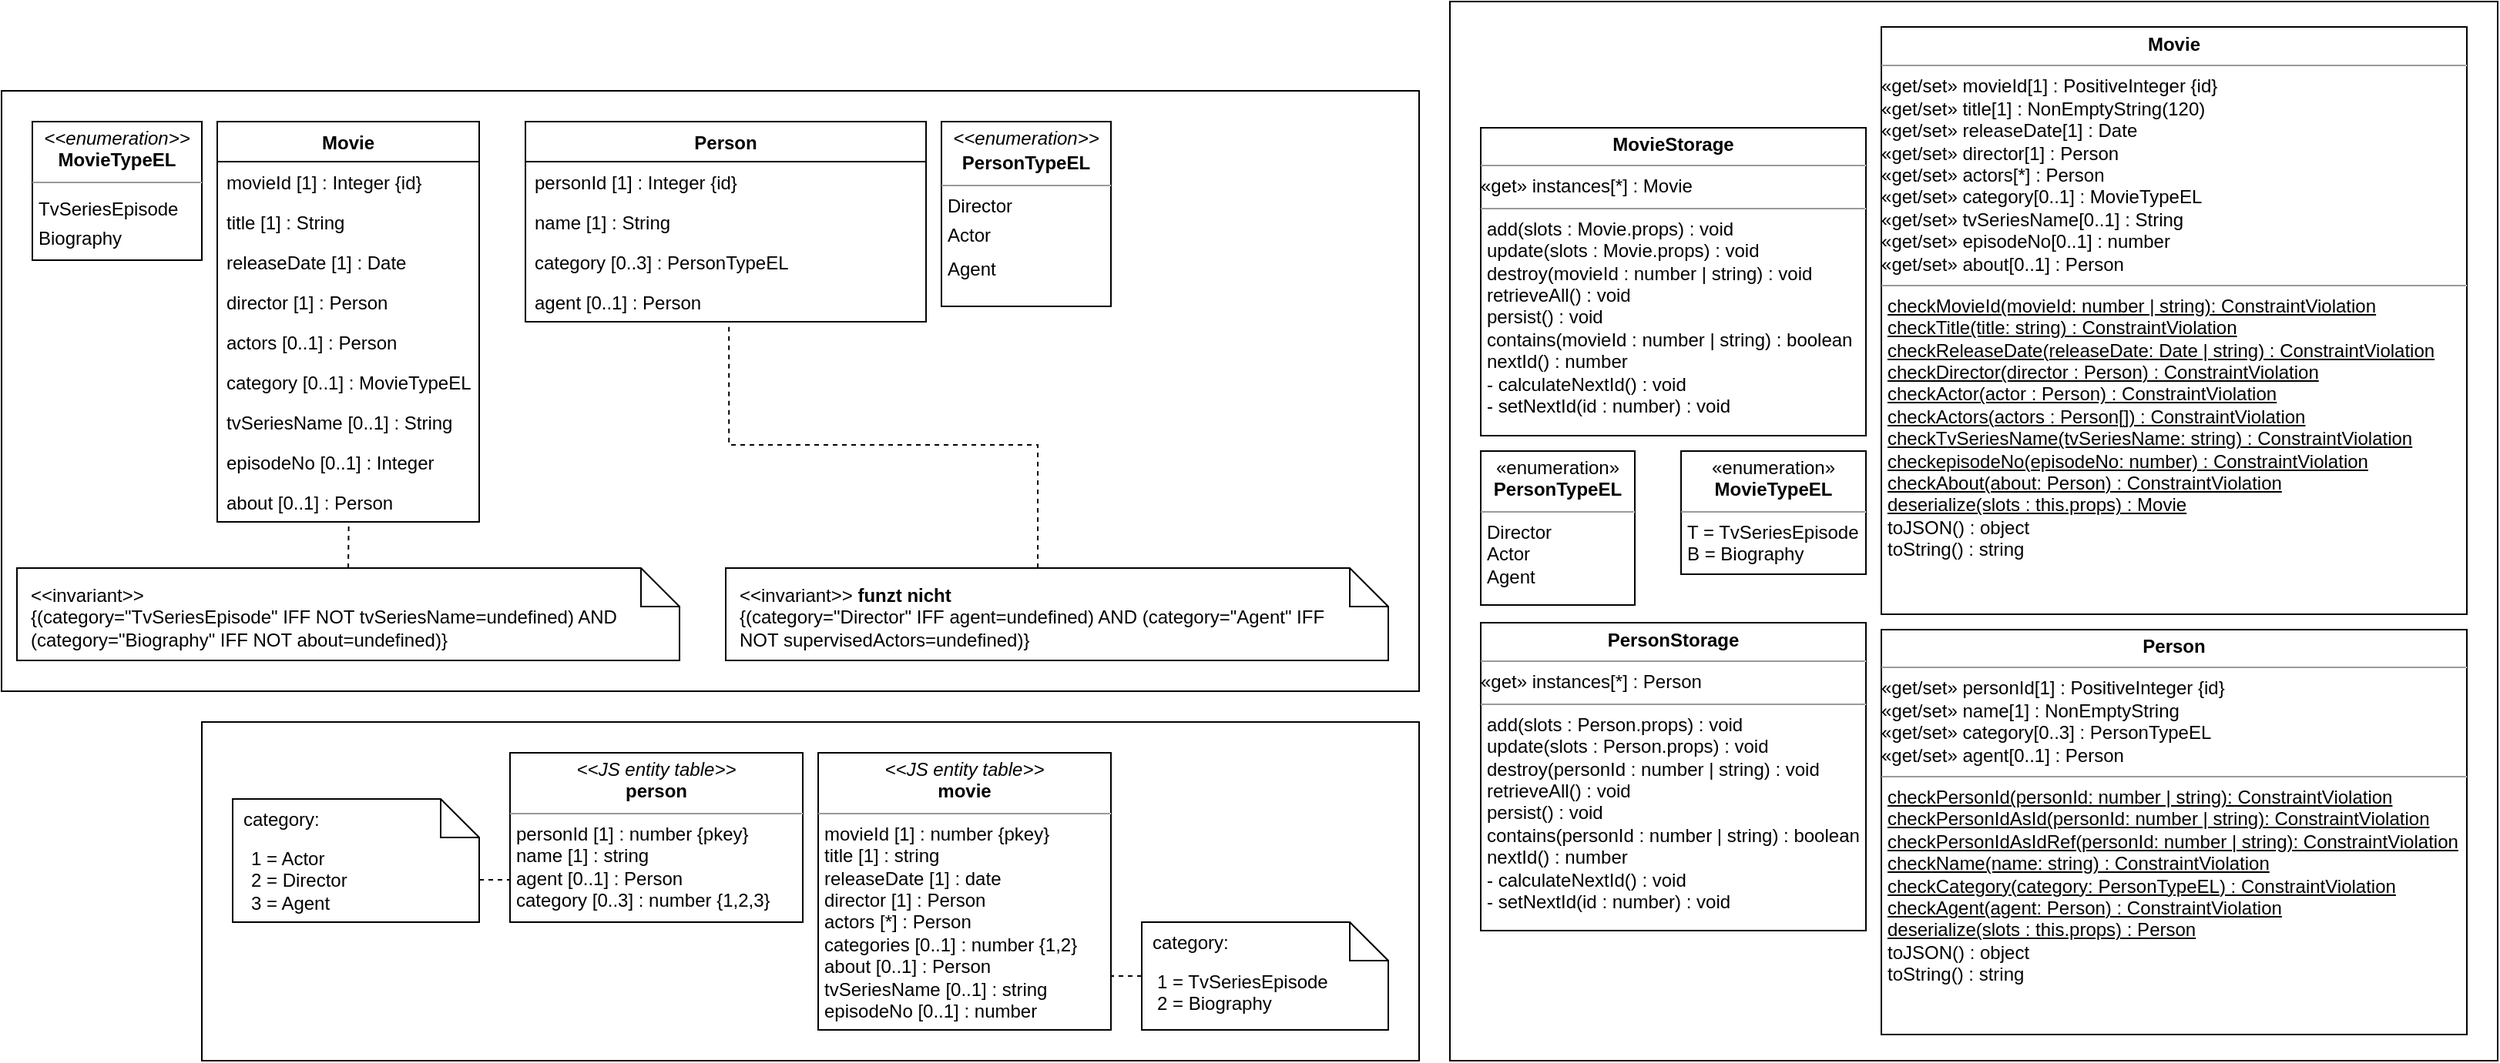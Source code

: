<mxfile version="14.4.3" type="device"><diagram id="C5RBs43oDa-KdzZeNtuy" name="Page-1"><mxGraphModel dx="1922" dy="967" grid="1" gridSize="10" guides="1" tooltips="1" connect="1" arrows="1" fold="1" page="1" pageScale="1" pageWidth="827" pageHeight="1169" math="0" shadow="0"><root><mxCell id="WIyWlLk6GJQsqaUBKTNV-0"/><mxCell id="WIyWlLk6GJQsqaUBKTNV-1" parent="WIyWlLk6GJQsqaUBKTNV-0"/><mxCell id="AiDLOVxyyyKSVVSem9uU-31" value="" style="rounded=0;whiteSpace=wrap;html=1;" parent="WIyWlLk6GJQsqaUBKTNV-1" vertex="1"><mxGeometry x="210" y="710" width="790" height="220" as="geometry"/></mxCell><mxCell id="AiDLOVxyyyKSVVSem9uU-30" value="" style="rounded=0;whiteSpace=wrap;html=1;" parent="WIyWlLk6GJQsqaUBKTNV-1" vertex="1"><mxGeometry x="1020" y="242" width="680" height="688" as="geometry"/></mxCell><mxCell id="AiDLOVxyyyKSVVSem9uU-29" value="" style="rounded=0;whiteSpace=wrap;html=1;" parent="WIyWlLk6GJQsqaUBKTNV-1" vertex="1"><mxGeometry x="80" y="300" width="920" height="390" as="geometry"/></mxCell><mxCell id="E2yYPZg1wh969ZT313KY-0" value="Movie" style="swimlane;fontStyle=1;childLayout=stackLayout;horizontal=1;startSize=26;fillColor=none;horizontalStack=0;resizeParent=1;resizeParentMax=0;resizeLast=0;collapsible=1;marginBottom=0;" parent="WIyWlLk6GJQsqaUBKTNV-1" vertex="1"><mxGeometry x="220" y="320" width="170" height="260" as="geometry"/></mxCell><mxCell id="E2yYPZg1wh969ZT313KY-1" value="movieId [1] : Integer {id}" style="text;strokeColor=none;fillColor=none;align=left;verticalAlign=top;spacingLeft=4;spacingRight=4;overflow=hidden;rotatable=0;points=[[0,0.5],[1,0.5]];portConstraint=eastwest;" parent="E2yYPZg1wh969ZT313KY-0" vertex="1"><mxGeometry y="26" width="170" height="26" as="geometry"/></mxCell><mxCell id="E2yYPZg1wh969ZT313KY-2" value="title [1] : String" style="text;strokeColor=none;fillColor=none;align=left;verticalAlign=top;spacingLeft=4;spacingRight=4;overflow=hidden;rotatable=0;points=[[0,0.5],[1,0.5]];portConstraint=eastwest;" parent="E2yYPZg1wh969ZT313KY-0" vertex="1"><mxGeometry y="52" width="170" height="26" as="geometry"/></mxCell><mxCell id="E2yYPZg1wh969ZT313KY-3" value="releaseDate [1] : Date" style="text;strokeColor=none;fillColor=none;align=left;verticalAlign=top;spacingLeft=4;spacingRight=4;overflow=hidden;rotatable=0;points=[[0,0.5],[1,0.5]];portConstraint=eastwest;" parent="E2yYPZg1wh969ZT313KY-0" vertex="1"><mxGeometry y="78" width="170" height="26" as="geometry"/></mxCell><mxCell id="E2yYPZg1wh969ZT313KY-18" value="director [1] : Person" style="text;strokeColor=none;fillColor=none;align=left;verticalAlign=top;spacingLeft=4;spacingRight=4;overflow=hidden;rotatable=0;points=[[0,0.5],[1,0.5]];portConstraint=eastwest;" parent="E2yYPZg1wh969ZT313KY-0" vertex="1"><mxGeometry y="104" width="170" height="26" as="geometry"/></mxCell><mxCell id="E2yYPZg1wh969ZT313KY-19" value="actors [0..1] : Person" style="text;strokeColor=none;fillColor=none;align=left;verticalAlign=top;spacingLeft=4;spacingRight=4;overflow=hidden;rotatable=0;points=[[0,0.5],[1,0.5]];portConstraint=eastwest;" parent="E2yYPZg1wh969ZT313KY-0" vertex="1"><mxGeometry y="130" width="170" height="26" as="geometry"/></mxCell><mxCell id="E2yYPZg1wh969ZT313KY-4" value="category [0..1] : MovieTypeEL" style="text;strokeColor=none;fillColor=none;align=left;verticalAlign=top;spacingLeft=4;spacingRight=4;overflow=hidden;rotatable=0;points=[[0,0.5],[1,0.5]];portConstraint=eastwest;" parent="E2yYPZg1wh969ZT313KY-0" vertex="1"><mxGeometry y="156" width="170" height="26" as="geometry"/></mxCell><mxCell id="E2yYPZg1wh969ZT313KY-7" value="tvSeriesName [0..1] : String" style="text;strokeColor=none;fillColor=none;align=left;verticalAlign=top;spacingLeft=4;spacingRight=4;overflow=hidden;rotatable=0;points=[[0,0.5],[1,0.5]];portConstraint=eastwest;" parent="E2yYPZg1wh969ZT313KY-0" vertex="1"><mxGeometry y="182" width="170" height="26" as="geometry"/></mxCell><mxCell id="E2yYPZg1wh969ZT313KY-5" value="episodeNo [0..1] : Integer" style="text;strokeColor=none;fillColor=none;align=left;verticalAlign=top;spacingLeft=4;spacingRight=4;overflow=hidden;rotatable=0;points=[[0,0.5],[1,0.5]];portConstraint=eastwest;" parent="E2yYPZg1wh969ZT313KY-0" vertex="1"><mxGeometry y="208" width="170" height="26" as="geometry"/></mxCell><mxCell id="E2yYPZg1wh969ZT313KY-6" value="about [0..1] : Person" style="text;strokeColor=none;fillColor=none;align=left;verticalAlign=top;spacingLeft=4;spacingRight=4;overflow=hidden;rotatable=0;points=[[0,0.5],[1,0.5]];portConstraint=eastwest;" parent="E2yYPZg1wh969ZT313KY-0" vertex="1"><mxGeometry y="234" width="170" height="26" as="geometry"/></mxCell><mxCell id="E2yYPZg1wh969ZT313KY-15" value="&lt;p style=&quot;margin: 0px ; margin-top: 4px ; text-align: center&quot;&gt;&lt;i&gt;&amp;lt;&amp;lt;enumeration&amp;gt;&amp;gt;&lt;/i&gt;&lt;br&gt;&lt;b&gt;MovieTypeEL&lt;/b&gt;&lt;/p&gt;&lt;hr size=&quot;1&quot;&gt;&lt;p style=&quot;margin: 0px 0px 0px 4px ; line-height: 190%&quot;&gt;TvSeriesEpisode&lt;/p&gt;&lt;p style=&quot;margin: 0px ; margin-left: 4px&quot;&gt;Biography&lt;/p&gt;" style="verticalAlign=top;align=left;overflow=fill;fontSize=12;fontFamily=Helvetica;html=1;" parent="WIyWlLk6GJQsqaUBKTNV-1" vertex="1"><mxGeometry x="100" y="320" width="110" height="90" as="geometry"/></mxCell><mxCell id="E2yYPZg1wh969ZT313KY-17" style="edgeStyle=orthogonalEdgeStyle;rounded=0;orthogonalLoop=1;jettySize=auto;html=1;exitX=0.5;exitY=0;exitDx=0;exitDy=0;exitPerimeter=0;entryX=0.502;entryY=1.026;entryDx=0;entryDy=0;entryPerimeter=0;dashed=1;endArrow=none;endFill=0;" parent="WIyWlLk6GJQsqaUBKTNV-1" source="E2yYPZg1wh969ZT313KY-16" target="E2yYPZg1wh969ZT313KY-6" edge="1"><mxGeometry relative="1" as="geometry"/></mxCell><mxCell id="E2yYPZg1wh969ZT313KY-16" value="&amp;lt;&amp;lt;invariant&amp;gt;&amp;gt;&lt;br&gt;{(category=&quot;TvSeriesEpisode&quot; IFF NOT tvSeriesName=undefined) AND (category=&quot;Biography&quot; IFF NOT about=undefined)}" style="shape=note2;boundedLbl=1;whiteSpace=wrap;html=1;size=25;verticalAlign=top;align=left;spacingLeft=7;spacingTop=-21;" parent="WIyWlLk6GJQsqaUBKTNV-1" vertex="1"><mxGeometry x="90" y="610" width="430" height="60" as="geometry"/></mxCell><mxCell id="E2yYPZg1wh969ZT313KY-25" value="Person" style="swimlane;fontStyle=1;childLayout=stackLayout;horizontal=1;startSize=26;fillColor=none;horizontalStack=0;resizeParent=1;resizeParentMax=0;resizeLast=0;collapsible=1;marginBottom=0;align=center;" parent="WIyWlLk6GJQsqaUBKTNV-1" vertex="1"><mxGeometry x="420" y="320" width="260" height="130" as="geometry"/></mxCell><mxCell id="E2yYPZg1wh969ZT313KY-26" value="personId [1] : Integer {id}" style="text;strokeColor=none;fillColor=none;align=left;verticalAlign=top;spacingLeft=4;spacingRight=4;overflow=hidden;rotatable=0;points=[[0,0.5],[1,0.5]];portConstraint=eastwest;" parent="E2yYPZg1wh969ZT313KY-25" vertex="1"><mxGeometry y="26" width="260" height="26" as="geometry"/></mxCell><mxCell id="E2yYPZg1wh969ZT313KY-27" value="name [1] : String" style="text;strokeColor=none;fillColor=none;align=left;verticalAlign=top;spacingLeft=4;spacingRight=4;overflow=hidden;rotatable=0;points=[[0,0.5],[1,0.5]];portConstraint=eastwest;" parent="E2yYPZg1wh969ZT313KY-25" vertex="1"><mxGeometry y="52" width="260" height="26" as="geometry"/></mxCell><mxCell id="E2yYPZg1wh969ZT313KY-29" value="category [0..3] : PersonTypeEL" style="text;strokeColor=none;fillColor=none;align=left;verticalAlign=top;spacingLeft=4;spacingRight=4;overflow=hidden;rotatable=0;points=[[0,0.5],[1,0.5]];portConstraint=eastwest;" parent="E2yYPZg1wh969ZT313KY-25" vertex="1"><mxGeometry y="78" width="260" height="26" as="geometry"/></mxCell><mxCell id="E2yYPZg1wh969ZT313KY-31" value="agent [0..1] : Person" style="text;strokeColor=none;fillColor=none;align=left;verticalAlign=top;spacingLeft=4;spacingRight=4;overflow=hidden;rotatable=0;points=[[0,0.5],[1,0.5]];portConstraint=eastwest;" parent="E2yYPZg1wh969ZT313KY-25" vertex="1"><mxGeometry y="104" width="260" height="26" as="geometry"/></mxCell><mxCell id="E2yYPZg1wh969ZT313KY-30" value="&lt;p style=&quot;margin: 4px 0px 0px ; text-align: center ; line-height: 130%&quot;&gt;&lt;i&gt;&amp;lt;&amp;lt;enumeration&amp;gt;&amp;gt;&lt;/i&gt;&lt;br&gt;&lt;b&gt;PersonTypeEL&lt;/b&gt;&lt;/p&gt;&lt;hr size=&quot;1&quot;&gt;&lt;p style=&quot;margin: 0px 0px 0px 4px ; line-height: 120%&quot;&gt;Director&lt;/p&gt;&lt;p style=&quot;margin: 0px 0px 0px 4px ; line-height: 190%&quot;&gt;&lt;span style=&quot;line-height: 60%&quot;&gt;Actor&lt;/span&gt;&lt;/p&gt;&lt;p style=&quot;margin: 0px 0px 0px 4px ; line-height: 190%&quot;&gt;&lt;span style=&quot;line-height: 60%&quot;&gt;Agent&lt;/span&gt;&lt;/p&gt;" style="verticalAlign=top;align=left;overflow=fill;fontSize=12;fontFamily=Helvetica;html=1;" parent="WIyWlLk6GJQsqaUBKTNV-1" vertex="1"><mxGeometry x="690" y="320" width="110" height="120" as="geometry"/></mxCell><mxCell id="E2yYPZg1wh969ZT313KY-37" style="edgeStyle=orthogonalEdgeStyle;rounded=0;orthogonalLoop=1;jettySize=auto;html=1;exitX=0;exitY=0;exitDx=202.5;exitDy=0;exitPerimeter=0;entryX=0.508;entryY=0.996;entryDx=0;entryDy=0;dashed=1;endArrow=none;endFill=0;entryPerimeter=0;" parent="WIyWlLk6GJQsqaUBKTNV-1" source="E2yYPZg1wh969ZT313KY-36" target="E2yYPZg1wh969ZT313KY-31" edge="1"><mxGeometry relative="1" as="geometry"><mxPoint x="680.0" y="463.0" as="targetPoint"/></mxGeometry></mxCell><mxCell id="E2yYPZg1wh969ZT313KY-36" value="&amp;lt;&amp;lt;invariant&amp;gt;&amp;gt; &lt;b&gt;funzt nicht&lt;/b&gt;&lt;br&gt;{(category=&quot;Director&quot; IFF agent=undefined) AND (category=&quot;Agent&quot; IFF &lt;br&gt;NOT supervisedActors=undefined)}" style="shape=note2;boundedLbl=1;whiteSpace=wrap;html=1;size=25;verticalAlign=top;align=left;spacingLeft=7;spacingTop=-21;" parent="WIyWlLk6GJQsqaUBKTNV-1" vertex="1"><mxGeometry x="550" y="610" width="430" height="60" as="geometry"/></mxCell><mxCell id="AiDLOVxyyyKSVVSem9uU-12" value="&lt;p style=&quot;margin: 0px ; margin-top: 4px ; text-align: center&quot;&gt;&lt;i&gt;&amp;lt;&amp;lt;JS entity table&amp;gt;&amp;gt;&lt;/i&gt;&lt;br&gt;&lt;b&gt;movie&lt;/b&gt;&lt;/p&gt;&lt;hr size=&quot;1&quot;&gt;&lt;p style=&quot;margin: 0px ; margin-left: 4px&quot;&gt;movieId [1] : number {pkey}&lt;/p&gt;&lt;p style=&quot;margin: 0px ; margin-left: 4px&quot;&gt;title [1] : string&lt;/p&gt;&lt;p style=&quot;margin: 0px ; margin-left: 4px&quot;&gt;releaseDate [1] : date&lt;/p&gt;&lt;p style=&quot;margin: 0px ; margin-left: 4px&quot;&gt;director [1] : Person&lt;/p&gt;&lt;p style=&quot;margin: 0px ; margin-left: 4px&quot;&gt;actors [*] : Person&lt;/p&gt;&lt;p style=&quot;margin: 0px ; margin-left: 4px&quot;&gt;categories [0..1] : number {1,2}&lt;/p&gt;&lt;p style=&quot;margin: 0px ; margin-left: 4px&quot;&gt;about [0..1] : Person&lt;/p&gt;&lt;p style=&quot;margin: 0px ; margin-left: 4px&quot;&gt;tvSeriesName [0..1] : string&lt;/p&gt;&lt;p style=&quot;margin: 0px ; margin-left: 4px&quot;&gt;episodeNo [0..1] : number&lt;/p&gt;" style="verticalAlign=top;align=left;overflow=fill;fontSize=12;fontFamily=Helvetica;html=1;" parent="WIyWlLk6GJQsqaUBKTNV-1" vertex="1"><mxGeometry x="610" y="730" width="190" height="180" as="geometry"/></mxCell><mxCell id="AiDLOVxyyyKSVVSem9uU-15" style="edgeStyle=orthogonalEdgeStyle;rounded=0;orthogonalLoop=1;jettySize=auto;html=1;exitX=0;exitY=0.5;exitDx=0;exitDy=0;exitPerimeter=0;entryX=1;entryY=0.75;entryDx=0;entryDy=0;dashed=1;endArrow=none;endFill=0;" parent="WIyWlLk6GJQsqaUBKTNV-1" source="AiDLOVxyyyKSVVSem9uU-13" target="AiDLOVxyyyKSVVSem9uU-12" edge="1"><mxGeometry relative="1" as="geometry"/></mxCell><mxCell id="AiDLOVxyyyKSVVSem9uU-13" value="1 = TvSeriesEpisode&lt;br&gt;2 = Biography" style="shape=note2;boundedLbl=1;whiteSpace=wrap;html=1;size=25;verticalAlign=top;align=left;spacingLeft=8;" parent="WIyWlLk6GJQsqaUBKTNV-1" vertex="1"><mxGeometry x="820" y="840" width="160" height="70" as="geometry"/></mxCell><mxCell id="AiDLOVxyyyKSVVSem9uU-14" value="category:" style="resizeWidth=1;part=1;strokeColor=none;fillColor=none;align=left;spacingLeft=5;" parent="AiDLOVxyyyKSVVSem9uU-13" vertex="1"><mxGeometry width="160" height="25" relative="1" as="geometry"/></mxCell><mxCell id="AiDLOVxyyyKSVVSem9uU-16" value="&lt;p style=&quot;margin: 0px ; margin-top: 4px ; text-align: center&quot;&gt;&lt;b&gt;Movie&lt;/b&gt;&lt;/p&gt;&lt;hr size=&quot;1&quot;&gt;&lt;p style=&quot;margin: 0px ; margin-left: 4px&quot;&gt;&lt;/p&gt;&lt;span style=&quot;text-align: center&quot;&gt;«get/set» m&lt;/span&gt;&lt;span&gt;ovieId[1] : PositiveInteger {id}&lt;br&gt;&lt;/span&gt;&lt;span style=&quot;text-align: center&quot;&gt;«&lt;/span&gt;&lt;span style=&quot;text-align: center&quot;&gt;get/set»&amp;nbsp;&lt;/span&gt;&lt;span&gt;title[1] : NonEmptyString(120)&lt;/span&gt;&lt;span style=&quot;text-align: center&quot;&gt;&lt;br&gt;&lt;/span&gt;&lt;span style=&quot;text-align: center&quot;&gt;«&lt;/span&gt;&lt;span style=&quot;text-align: center&quot;&gt;get/set»&amp;nbsp;&lt;/span&gt;&lt;span&gt;releaseDate[1] : Date&lt;/span&gt;&lt;span style=&quot;text-align: center&quot;&gt;&lt;br&gt;&lt;/span&gt;&lt;span style=&quot;text-align: center&quot;&gt;«&lt;/span&gt;&lt;span style=&quot;text-align: center&quot;&gt;get/set»&amp;nbsp;&lt;/span&gt;&lt;span&gt;director[1] : Person&lt;/span&gt;&lt;span style=&quot;text-align: center&quot;&gt;&lt;br&gt;&lt;/span&gt;&lt;span style=&quot;text-align: center&quot;&gt;«&lt;/span&gt;&lt;span style=&quot;text-align: center&quot;&gt;get/set»&amp;nbsp;&lt;/span&gt;&lt;span&gt;actors[*] : Person&lt;br&gt;&lt;/span&gt;&lt;span style=&quot;text-align: center&quot;&gt;«&lt;/span&gt;&lt;span style=&quot;text-align: center&quot;&gt;get/set» category[0..1] : MovieTypeEL&lt;/span&gt;&lt;span style=&quot;text-align: center&quot;&gt;&lt;br&gt;&lt;/span&gt;&lt;span style=&quot;text-align: center&quot;&gt;«&lt;/span&gt;&lt;span style=&quot;text-align: center&quot;&gt;get/set» tvSeriesName[0..1] : String&lt;br&gt;&lt;/span&gt;&lt;span style=&quot;text-align: center&quot;&gt;«&lt;/span&gt;&lt;span style=&quot;text-align: center&quot;&gt;get/set» episodeNo[0..1] : number&lt;br&gt;&lt;/span&gt;&lt;span style=&quot;text-align: center&quot;&gt;«&lt;/span&gt;&lt;span style=&quot;text-align: center&quot;&gt;get/set» about[0..1] : Person&lt;/span&gt;&lt;span style=&quot;text-align: center&quot;&gt;&lt;br&gt;&lt;/span&gt;&lt;hr size=&quot;1&quot;&gt;&lt;p style=&quot;margin: 0px ; margin-left: 4px&quot;&gt;&lt;u&gt;checkMovieId(movieId: number | string): ConstraintViolation&lt;/u&gt;&lt;/p&gt;&lt;p style=&quot;margin: 0px ; margin-left: 4px&quot;&gt;&lt;u&gt;checkTitle(title: string) : ConstraintViolation&lt;/u&gt;&lt;/p&gt;&lt;p style=&quot;margin: 0px ; margin-left: 4px&quot;&gt;&lt;u&gt;checkReleaseDate(releaseDate: Date | string) : ConstraintViolation&lt;/u&gt;&lt;/p&gt;&lt;p style=&quot;margin: 0px ; margin-left: 4px&quot;&gt;&lt;u&gt;checkDirector(director : Person) : ConstraintViolation&lt;/u&gt;&lt;/p&gt;&lt;p style=&quot;margin: 0px ; margin-left: 4px&quot;&gt;&lt;u&gt;checkActor(actor : Person) : ConstraintViolation&lt;/u&gt;&lt;/p&gt;&lt;p style=&quot;margin: 0px ; margin-left: 4px&quot;&gt;&lt;u&gt;checkActors(actors : Person[]) : ConstraintViolation&lt;/u&gt;&lt;/p&gt;&lt;p style=&quot;margin: 0px 0px 0px 4px&quot;&gt;&lt;u&gt;checkT&lt;/u&gt;&lt;span style=&quot;text-align: center&quot;&gt;&lt;u&gt;vSeriesName&lt;/u&gt;&lt;/span&gt;&lt;u&gt;(tvSeriesName: string) : ConstraintViolation&lt;/u&gt;&lt;br&gt;&lt;/p&gt;&lt;p style=&quot;margin: 0px 0px 0px 4px&quot;&gt;&lt;u&gt;checkepisodeNo(episodeNo: number) : ConstraintViolation&lt;/u&gt;&lt;/p&gt;&lt;p style=&quot;margin: 0px 0px 0px 4px&quot;&gt;&lt;u&gt;checkAbout(about: Person) : ConstraintViolation&lt;/u&gt;&lt;/p&gt;&lt;p style=&quot;margin: 0px ; margin-left: 4px&quot;&gt;&lt;u&gt;deserialize(slots : this.props) : Movie&lt;/u&gt;&lt;/p&gt;&lt;p style=&quot;margin: 0px ; margin-left: 4px&quot;&gt;toJSON() : object&lt;/p&gt;&lt;p style=&quot;margin: 0px ; margin-left: 4px&quot;&gt;toString() : string&lt;/p&gt;" style="verticalAlign=top;align=left;overflow=fill;fontSize=12;fontFamily=Helvetica;html=1;" parent="WIyWlLk6GJQsqaUBKTNV-1" vertex="1"><mxGeometry x="1300" y="258.5" width="380" height="381.5" as="geometry"/></mxCell><mxCell id="AiDLOVxyyyKSVVSem9uU-17" value="&lt;p style=&quot;margin: 0px ; margin-top: 4px ; text-align: center&quot;&gt;&lt;b&gt;MovieStorage&lt;/b&gt;&lt;/p&gt;&lt;hr size=&quot;1&quot;&gt;&lt;p style=&quot;margin: 0px ; margin-left: 4px&quot;&gt;&lt;/p&gt;&lt;span style=&quot;text-align: center&quot;&gt;«get» instances[*] : Movie&lt;/span&gt;&lt;span style=&quot;text-align: center&quot;&gt;&lt;br&gt;&lt;/span&gt;&lt;hr size=&quot;1&quot;&gt;&lt;p style=&quot;margin: 0px ; margin-left: 4px&quot;&gt;add(slots : Movie.props) : void&lt;/p&gt;&lt;p style=&quot;margin: 0px ; margin-left: 4px&quot;&gt;update(slots : Movie.props) : void&lt;/p&gt;&lt;p style=&quot;margin: 0px ; margin-left: 4px&quot;&gt;destroy(movieId : number | string) : void&lt;/p&gt;&lt;p style=&quot;margin: 0px ; margin-left: 4px&quot;&gt;retrieveAll() : void&lt;/p&gt;&lt;p style=&quot;margin: 0px ; margin-left: 4px&quot;&gt;persist() : void&lt;/p&gt;&lt;p style=&quot;margin: 0px ; margin-left: 4px&quot;&gt;contains(movieId : number | string) : boolean&lt;/p&gt;&lt;p style=&quot;margin: 0px ; margin-left: 4px&quot;&gt;nextId() : number&lt;/p&gt;&lt;p style=&quot;margin: 0px ; margin-left: 4px&quot;&gt;- calculateNextId() : void&lt;/p&gt;&lt;p style=&quot;margin: 0px ; margin-left: 4px&quot;&gt;- setNextId(id : number) : void&lt;/p&gt;" style="verticalAlign=top;align=left;overflow=fill;fontSize=12;fontFamily=Helvetica;html=1;" parent="WIyWlLk6GJQsqaUBKTNV-1" vertex="1"><mxGeometry x="1040" y="324" width="250" height="200" as="geometry"/></mxCell><mxCell id="AiDLOVxyyyKSVVSem9uU-18" value="&lt;p style=&quot;margin: 0px ; margin-top: 4px ; text-align: center&quot;&gt;&lt;b&gt;Person&lt;/b&gt;&lt;/p&gt;&lt;hr size=&quot;1&quot;&gt;&lt;p style=&quot;margin: 0px ; margin-left: 4px&quot;&gt;&lt;/p&gt;&lt;span style=&quot;text-align: center&quot;&gt;«get/set» person&lt;/span&gt;&lt;span&gt;Id[1] : PositiveInteger {id}&lt;br&gt;&lt;/span&gt;&lt;span style=&quot;text-align: center&quot;&gt;«&lt;/span&gt;&lt;span style=&quot;text-align: center&quot;&gt;get/set»&amp;nbsp;&lt;/span&gt;&lt;span&gt;name[1] : NonEmptyString&lt;/span&gt;&lt;span style=&quot;text-align: center&quot;&gt;&lt;br&gt;&lt;/span&gt;&lt;span style=&quot;text-align: center&quot;&gt;«&lt;/span&gt;&lt;span style=&quot;text-align: center&quot;&gt;get/set» category[0..3] : PersonTypeEL&lt;br&gt;&lt;/span&gt;&lt;span style=&quot;text-align: center&quot;&gt;«get/set» agent[0..1] : Person&lt;/span&gt;&lt;span style=&quot;text-align: center&quot;&gt;&lt;br&gt;&lt;/span&gt;&lt;hr size=&quot;1&quot;&gt;&lt;p style=&quot;margin: 0px ; margin-left: 4px&quot;&gt;&lt;u&gt;checkPersonId(personId: number | string): ConstraintViolation&lt;/u&gt;&lt;/p&gt;&lt;p style=&quot;margin: 0px ; margin-left: 4px&quot;&gt;&lt;u&gt;checkPersonIdAsId(personId: number | string): ConstraintViolation&lt;/u&gt;&lt;u&gt;&lt;br&gt;&lt;/u&gt;&lt;/p&gt;&lt;p style=&quot;margin: 0px ; margin-left: 4px&quot;&gt;&lt;u&gt;checkPersonIdAsIdRef(personId: number | string): ConstraintViolation&lt;/u&gt;&lt;u&gt;&lt;br&gt;&lt;/u&gt;&lt;/p&gt;&lt;p style=&quot;margin: 0px ; margin-left: 4px&quot;&gt;&lt;u&gt;checkName(name: string) : ConstraintViolation&lt;/u&gt;&lt;/p&gt;&lt;p style=&quot;margin: 0px ; margin-left: 4px&quot;&gt;&lt;u&gt;checkCategory(category: PersonTypeEL) : ConstraintViolation&lt;/u&gt;&lt;u&gt;&lt;br&gt;&lt;/u&gt;&lt;/p&gt;&lt;p style=&quot;margin: 0px ; margin-left: 4px&quot;&gt;&lt;u&gt;checkAgent(agent: Person) : ConstraintViolation&lt;/u&gt;&lt;u&gt;&lt;br&gt;&lt;/u&gt;&lt;/p&gt;&lt;p style=&quot;margin: 0px ; margin-left: 4px&quot;&gt;&lt;u&gt;deserialize(slots : this.props) : Person&lt;/u&gt;&lt;/p&gt;&lt;p style=&quot;margin: 0px ; margin-left: 4px&quot;&gt;toJSON() : object&lt;/p&gt;&lt;p style=&quot;margin: 0px ; margin-left: 4px&quot;&gt;toString() : string&lt;/p&gt;" style="verticalAlign=top;align=left;overflow=fill;fontSize=12;fontFamily=Helvetica;html=1;" parent="WIyWlLk6GJQsqaUBKTNV-1" vertex="1"><mxGeometry x="1300" y="650" width="380" height="263" as="geometry"/></mxCell><mxCell id="AiDLOVxyyyKSVVSem9uU-19" value="&lt;p style=&quot;margin: 0px ; margin-top: 4px ; text-align: center&quot;&gt;&lt;b&gt;PersonStorage&lt;/b&gt;&lt;/p&gt;&lt;hr size=&quot;1&quot;&gt;&lt;p style=&quot;margin: 0px ; margin-left: 4px&quot;&gt;&lt;/p&gt;&lt;span style=&quot;text-align: center&quot;&gt;«get» instances[*] : Person&lt;/span&gt;&lt;span style=&quot;text-align: center&quot;&gt;&lt;br&gt;&lt;/span&gt;&lt;hr size=&quot;1&quot;&gt;&lt;p style=&quot;margin: 0px ; margin-left: 4px&quot;&gt;add(slots : Person.props) : void&lt;/p&gt;&lt;p style=&quot;margin: 0px ; margin-left: 4px&quot;&gt;update(slots : Person.props) : void&lt;/p&gt;&lt;p style=&quot;margin: 0px ; margin-left: 4px&quot;&gt;destroy(personId : number | string) : void&lt;/p&gt;&lt;p style=&quot;margin: 0px ; margin-left: 4px&quot;&gt;retrieveAll() : void&lt;/p&gt;&lt;p style=&quot;margin: 0px ; margin-left: 4px&quot;&gt;persist() : void&lt;/p&gt;&lt;p style=&quot;margin: 0px ; margin-left: 4px&quot;&gt;contains(personId : number | string) : boolean&lt;/p&gt;&lt;p style=&quot;margin: 0px ; margin-left: 4px&quot;&gt;nextId() : number&lt;/p&gt;&lt;p style=&quot;margin: 0px ; margin-left: 4px&quot;&gt;- calculateNextId() : void&lt;/p&gt;&lt;p style=&quot;margin: 0px ; margin-left: 4px&quot;&gt;- setNextId(id : number) : void&lt;/p&gt;" style="verticalAlign=top;align=left;overflow=fill;fontSize=12;fontFamily=Helvetica;html=1;" parent="WIyWlLk6GJQsqaUBKTNV-1" vertex="1"><mxGeometry x="1040" y="645.5" width="250" height="200" as="geometry"/></mxCell><mxCell id="AiDLOVxyyyKSVVSem9uU-27" value="&lt;p style=&quot;margin: 0px ; margin-top: 4px ; text-align: center&quot;&gt;«enumeration»&lt;br&gt;&lt;b&gt;MovieTypeEL&lt;/b&gt;&lt;/p&gt;&lt;hr size=&quot;1&quot;&gt;&lt;p style=&quot;margin: 0px ; margin-left: 4px&quot;&gt;T = TvSeriesEpisode&lt;/p&gt;&lt;p style=&quot;margin: 0px ; margin-left: 4px&quot;&gt;B = Biography&lt;/p&gt;" style="verticalAlign=top;align=left;overflow=fill;fontSize=12;fontFamily=Helvetica;html=1;" parent="WIyWlLk6GJQsqaUBKTNV-1" vertex="1"><mxGeometry x="1170" y="534" width="120" height="80" as="geometry"/></mxCell><mxCell id="AiDLOVxyyyKSVVSem9uU-28" value="&lt;p style=&quot;margin: 0px ; margin-top: 4px ; text-align: center&quot;&gt;«enumeration»&lt;br&gt;&lt;b&gt;PersonTypeEL&lt;/b&gt;&lt;/p&gt;&lt;hr size=&quot;1&quot;&gt;&lt;p style=&quot;margin: 0px ; margin-left: 4px&quot;&gt;Director&lt;/p&gt;&lt;p style=&quot;margin: 0px ; margin-left: 4px&quot;&gt;Actor&lt;/p&gt;&lt;p style=&quot;margin: 0px ; margin-left: 4px&quot;&gt;Agent&lt;/p&gt;" style="verticalAlign=top;align=left;overflow=fill;fontSize=12;fontFamily=Helvetica;html=1;" parent="WIyWlLk6GJQsqaUBKTNV-1" vertex="1"><mxGeometry x="1040" y="534" width="100" height="100" as="geometry"/></mxCell><mxCell id="dE9CuLS5bQ9Xyj6-tL4y-0" value="&lt;p style=&quot;margin: 0px ; margin-top: 4px ; text-align: center&quot;&gt;&lt;i&gt;&amp;lt;&amp;lt;JS entity table&amp;gt;&amp;gt;&lt;/i&gt;&lt;br&gt;&lt;b&gt;person&lt;/b&gt;&lt;/p&gt;&lt;hr size=&quot;1&quot;&gt;&lt;p style=&quot;margin: 0px ; margin-left: 4px&quot;&gt;personId [1] : number {pkey}&lt;/p&gt;&lt;p style=&quot;margin: 0px ; margin-left: 4px&quot;&gt;name [1] : string&lt;/p&gt;&lt;p style=&quot;margin: 0px ; margin-left: 4px&quot;&gt;agent [0..1] : Person&lt;/p&gt;&lt;p style=&quot;margin: 0px ; margin-left: 4px&quot;&gt;category [0..3] : number {1,2,3}&lt;/p&gt;&lt;p style=&quot;margin: 0px ; margin-left: 4px&quot;&gt;&lt;br&gt;&lt;/p&gt;" style="verticalAlign=top;align=left;overflow=fill;fontSize=12;fontFamily=Helvetica;html=1;" vertex="1" parent="WIyWlLk6GJQsqaUBKTNV-1"><mxGeometry x="410" y="730" width="190" height="110" as="geometry"/></mxCell><mxCell id="dE9CuLS5bQ9Xyj6-tL4y-4" style="edgeStyle=orthogonalEdgeStyle;rounded=0;orthogonalLoop=1;jettySize=auto;html=1;exitX=0;exitY=0;exitDx=160;exitDy=52.5;exitPerimeter=0;entryX=0;entryY=0.75;entryDx=0;entryDy=0;dashed=1;endArrow=none;endFill=0;" edge="1" parent="WIyWlLk6GJQsqaUBKTNV-1" source="dE9CuLS5bQ9Xyj6-tL4y-2" target="dE9CuLS5bQ9Xyj6-tL4y-0"><mxGeometry relative="1" as="geometry"/></mxCell><mxCell id="dE9CuLS5bQ9Xyj6-tL4y-2" value="1 = Actor&lt;br&gt;2 = Director&lt;br&gt;3 = Agent" style="shape=note2;boundedLbl=1;whiteSpace=wrap;html=1;size=25;verticalAlign=top;align=left;spacingLeft=10;" vertex="1" parent="WIyWlLk6GJQsqaUBKTNV-1"><mxGeometry x="230" y="760" width="160" height="80" as="geometry"/></mxCell><mxCell id="dE9CuLS5bQ9Xyj6-tL4y-3" value="category:" style="resizeWidth=1;part=1;strokeColor=none;fillColor=none;align=left;spacingLeft=5;" vertex="1" parent="dE9CuLS5bQ9Xyj6-tL4y-2"><mxGeometry width="160" height="25" relative="1" as="geometry"/></mxCell></root></mxGraphModel></diagram></mxfile>